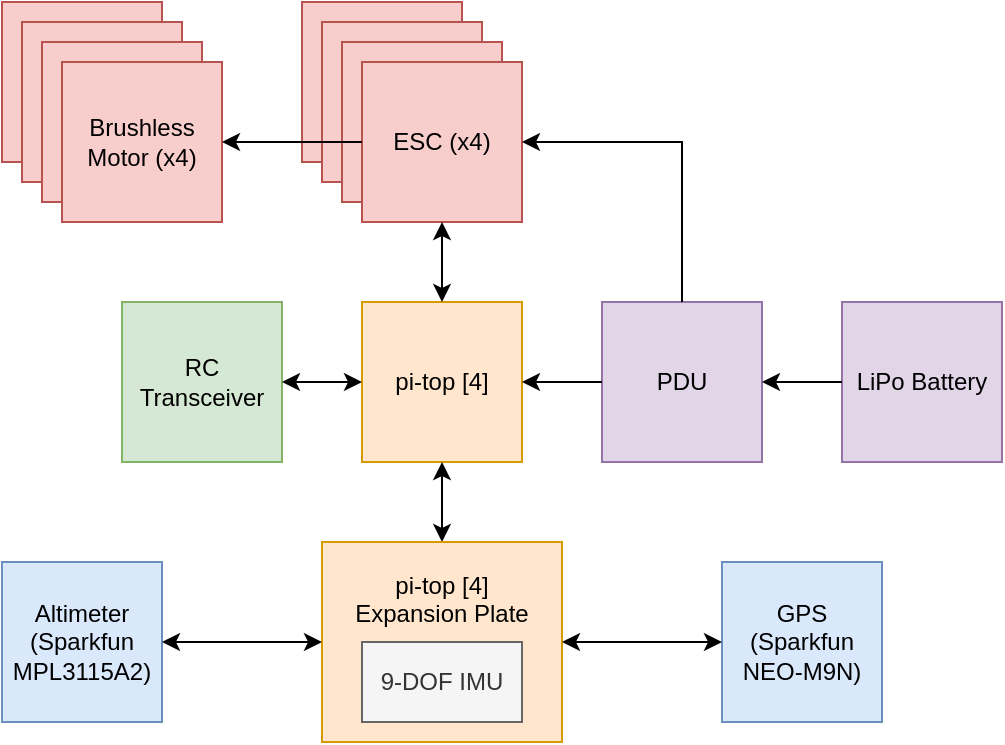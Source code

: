 <mxfile version="20.2.7" type="github">
  <diagram id="ONcVh2yizlOqIIvzixQH" name="Page-1">
    <mxGraphModel dx="1116" dy="739" grid="1" gridSize="10" guides="1" tooltips="1" connect="1" arrows="1" fold="1" page="1" pageScale="1" pageWidth="850" pageHeight="1100" math="0" shadow="0">
      <root>
        <mxCell id="0" />
        <mxCell id="1" parent="0" />
        <mxCell id="s_zpkIQjAnZvUBsgSC-1-1" value="pi-top [4]" style="whiteSpace=wrap;html=1;aspect=fixed;fillColor=#ffe6cc;strokeColor=#d79b00;" parent="1" vertex="1">
          <mxGeometry x="400" y="320" width="80" height="80" as="geometry" />
        </mxCell>
        <mxCell id="s_zpkIQjAnZvUBsgSC-1-7" value="" style="group;" parent="1" vertex="1" connectable="0">
          <mxGeometry x="370" y="170" width="110" height="110" as="geometry" />
        </mxCell>
        <mxCell id="s_zpkIQjAnZvUBsgSC-1-3" value="" style="whiteSpace=wrap;html=1;aspect=fixed;fillColor=#f8cecc;strokeColor=#b85450;" parent="s_zpkIQjAnZvUBsgSC-1-7" vertex="1">
          <mxGeometry width="80" height="80" as="geometry" />
        </mxCell>
        <mxCell id="s_zpkIQjAnZvUBsgSC-1-4" value="" style="whiteSpace=wrap;html=1;aspect=fixed;fillColor=#f8cecc;strokeColor=#b85450;" parent="s_zpkIQjAnZvUBsgSC-1-7" vertex="1">
          <mxGeometry x="10" y="10" width="80" height="80" as="geometry" />
        </mxCell>
        <mxCell id="s_zpkIQjAnZvUBsgSC-1-5" value="" style="whiteSpace=wrap;html=1;aspect=fixed;fillColor=#f8cecc;strokeColor=#b85450;" parent="s_zpkIQjAnZvUBsgSC-1-7" vertex="1">
          <mxGeometry x="20" y="20" width="80" height="80" as="geometry" />
        </mxCell>
        <mxCell id="s_zpkIQjAnZvUBsgSC-1-6" value="ESC (x4)" style="whiteSpace=wrap;html=1;aspect=fixed;fillColor=#f8cecc;strokeColor=#b85450;" parent="s_zpkIQjAnZvUBsgSC-1-7" vertex="1">
          <mxGeometry x="30" y="30" width="80" height="80" as="geometry" />
        </mxCell>
        <mxCell id="s_zpkIQjAnZvUBsgSC-1-9" value="GPS&lt;br&gt;(Sparkfun NEO-M9N)" style="whiteSpace=wrap;html=1;aspect=fixed;fillColor=#dae8fc;strokeColor=#6c8ebf;" parent="1" vertex="1">
          <mxGeometry x="580" y="450" width="80" height="80" as="geometry" />
        </mxCell>
        <mxCell id="s_zpkIQjAnZvUBsgSC-1-10" value="Altimeter&lt;br&gt;(Sparkfun MPL3115A2)" style="whiteSpace=wrap;html=1;aspect=fixed;fillColor=#dae8fc;strokeColor=#6c8ebf;" parent="1" vertex="1">
          <mxGeometry x="220" y="450" width="80" height="80" as="geometry" />
        </mxCell>
        <mxCell id="s_zpkIQjAnZvUBsgSC-1-11" value="" style="endArrow=classic;startArrow=classic;html=1;rounded=0;entryX=0.5;entryY=1;entryDx=0;entryDy=0;exitX=0.5;exitY=0;exitDx=0;exitDy=0;" parent="1" source="s_zpkIQjAnZvUBsgSC-1-1" target="s_zpkIQjAnZvUBsgSC-1-6" edge="1">
          <mxGeometry width="50" height="50" relative="1" as="geometry">
            <mxPoint x="400" y="400" as="sourcePoint" />
            <mxPoint x="450" y="350" as="targetPoint" />
          </mxGeometry>
        </mxCell>
        <mxCell id="s_zpkIQjAnZvUBsgSC-1-17" value="" style="group" parent="1" vertex="1" connectable="0">
          <mxGeometry x="220" y="170" width="110" height="110" as="geometry" />
        </mxCell>
        <mxCell id="s_zpkIQjAnZvUBsgSC-1-12" value="" style="whiteSpace=wrap;html=1;aspect=fixed;fillColor=#f8cecc;strokeColor=#b85450;" parent="s_zpkIQjAnZvUBsgSC-1-17" vertex="1">
          <mxGeometry width="80" height="80" as="geometry" />
        </mxCell>
        <mxCell id="s_zpkIQjAnZvUBsgSC-1-14" value="" style="whiteSpace=wrap;html=1;aspect=fixed;fillColor=#f8cecc;strokeColor=#b85450;" parent="s_zpkIQjAnZvUBsgSC-1-17" vertex="1">
          <mxGeometry x="10" y="10" width="80" height="80" as="geometry" />
        </mxCell>
        <mxCell id="s_zpkIQjAnZvUBsgSC-1-15" value="" style="whiteSpace=wrap;html=1;aspect=fixed;fillColor=#f8cecc;strokeColor=#b85450;" parent="s_zpkIQjAnZvUBsgSC-1-17" vertex="1">
          <mxGeometry x="20" y="20" width="80" height="80" as="geometry" />
        </mxCell>
        <mxCell id="s_zpkIQjAnZvUBsgSC-1-16" value="Brushless Motor (x4)" style="whiteSpace=wrap;html=1;aspect=fixed;fillColor=#f8cecc;strokeColor=#b85450;" parent="s_zpkIQjAnZvUBsgSC-1-17" vertex="1">
          <mxGeometry x="30" y="30" width="80" height="80" as="geometry" />
        </mxCell>
        <mxCell id="s_zpkIQjAnZvUBsgSC-1-18" value="" style="endArrow=classic;html=1;rounded=0;exitX=0;exitY=0.5;exitDx=0;exitDy=0;entryX=1;entryY=0.5;entryDx=0;entryDy=0;" parent="1" source="s_zpkIQjAnZvUBsgSC-1-6" target="s_zpkIQjAnZvUBsgSC-1-16" edge="1">
          <mxGeometry width="50" height="50" relative="1" as="geometry">
            <mxPoint x="400" y="400" as="sourcePoint" />
            <mxPoint x="340" y="270" as="targetPoint" />
          </mxGeometry>
        </mxCell>
        <mxCell id="s_zpkIQjAnZvUBsgSC-1-22" value="RC Transceiver" style="whiteSpace=wrap;html=1;aspect=fixed;fillColor=#d5e8d4;strokeColor=#82b366;" parent="1" vertex="1">
          <mxGeometry x="280" y="320" width="80" height="80" as="geometry" />
        </mxCell>
        <mxCell id="s_zpkIQjAnZvUBsgSC-1-23" value="" style="endArrow=classic;startArrow=classic;html=1;rounded=0;entryX=1;entryY=0.5;entryDx=0;entryDy=0;exitX=0;exitY=0.5;exitDx=0;exitDy=0;" parent="1" source="s_zpkIQjAnZvUBsgSC-1-1" target="s_zpkIQjAnZvUBsgSC-1-22" edge="1">
          <mxGeometry width="50" height="50" relative="1" as="geometry">
            <mxPoint x="390" y="380" as="sourcePoint" />
            <mxPoint x="330" y="380" as="targetPoint" />
          </mxGeometry>
        </mxCell>
        <mxCell id="s_zpkIQjAnZvUBsgSC-1-24" value="PDU" style="whiteSpace=wrap;html=1;aspect=fixed;fillColor=#e1d5e7;strokeColor=#9673a6;" parent="1" vertex="1">
          <mxGeometry x="520" y="320" width="80" height="80" as="geometry" />
        </mxCell>
        <mxCell id="s_zpkIQjAnZvUBsgSC-1-25" value="" style="endArrow=classic;html=1;rounded=0;exitX=0;exitY=0.5;exitDx=0;exitDy=0;entryX=1;entryY=0.5;entryDx=0;entryDy=0;" parent="1" source="s_zpkIQjAnZvUBsgSC-1-24" target="s_zpkIQjAnZvUBsgSC-1-1" edge="1">
          <mxGeometry width="50" height="50" relative="1" as="geometry">
            <mxPoint x="400" y="390" as="sourcePoint" />
            <mxPoint x="450" y="340" as="targetPoint" />
          </mxGeometry>
        </mxCell>
        <mxCell id="s_zpkIQjAnZvUBsgSC-1-26" value="" style="endArrow=classic;html=1;rounded=0;exitX=0.5;exitY=0;exitDx=0;exitDy=0;" parent="1" source="s_zpkIQjAnZvUBsgSC-1-24" edge="1">
          <mxGeometry width="50" height="50" relative="1" as="geometry">
            <mxPoint x="570" y="370" as="sourcePoint" />
            <mxPoint x="480" y="240" as="targetPoint" />
            <Array as="points">
              <mxPoint x="560" y="240" />
            </Array>
          </mxGeometry>
        </mxCell>
        <mxCell id="s_zpkIQjAnZvUBsgSC-1-27" value="LiPo Battery" style="whiteSpace=wrap;html=1;aspect=fixed;fillColor=#e1d5e7;strokeColor=#9673a6;" parent="1" vertex="1">
          <mxGeometry x="640" y="320" width="80" height="80" as="geometry" />
        </mxCell>
        <mxCell id="s_zpkIQjAnZvUBsgSC-1-28" value="" style="endArrow=classic;html=1;rounded=0;exitX=0;exitY=0.5;exitDx=0;exitDy=0;entryX=1;entryY=0.5;entryDx=0;entryDy=0;" parent="1" source="s_zpkIQjAnZvUBsgSC-1-27" target="s_zpkIQjAnZvUBsgSC-1-24" edge="1">
          <mxGeometry width="50" height="50" relative="1" as="geometry">
            <mxPoint x="570" y="370" as="sourcePoint" />
            <mxPoint x="640" y="360" as="targetPoint" />
          </mxGeometry>
        </mxCell>
        <mxCell id="1pxoD0AQUcNo8EpqMLaA-4" value="" style="edgeStyle=orthogonalEdgeStyle;rounded=0;orthogonalLoop=1;jettySize=auto;html=1;startArrow=classic;startFill=1;" edge="1" parent="1" source="1pxoD0AQUcNo8EpqMLaA-2" target="s_zpkIQjAnZvUBsgSC-1-1">
          <mxGeometry relative="1" as="geometry" />
        </mxCell>
        <mxCell id="1pxoD0AQUcNo8EpqMLaA-2" value="pi-top [4]&lt;br&gt;Expansion Plate&lt;br&gt;&lt;br&gt;&lt;br&gt;&lt;br&gt;" style="rounded=0;whiteSpace=wrap;html=1;fillColor=#ffe6cc;strokeColor=#d79b00;" vertex="1" parent="1">
          <mxGeometry x="380" y="440" width="120" height="100" as="geometry" />
        </mxCell>
        <mxCell id="1pxoD0AQUcNo8EpqMLaA-5" value="9-DOF IMU" style="rounded=0;whiteSpace=wrap;html=1;fillColor=#f5f5f5;fontColor=#333333;strokeColor=#666666;" vertex="1" parent="1">
          <mxGeometry x="400" y="490" width="80" height="40" as="geometry" />
        </mxCell>
        <mxCell id="1pxoD0AQUcNo8EpqMLaA-6" value="" style="endArrow=classic;startArrow=classic;html=1;rounded=0;exitX=1;exitY=0.5;exitDx=0;exitDy=0;entryX=0;entryY=0.5;entryDx=0;entryDy=0;" edge="1" parent="1" source="s_zpkIQjAnZvUBsgSC-1-10" target="1pxoD0AQUcNo8EpqMLaA-2">
          <mxGeometry width="50" height="50" relative="1" as="geometry">
            <mxPoint x="400" y="570" as="sourcePoint" />
            <mxPoint x="450" y="520" as="targetPoint" />
          </mxGeometry>
        </mxCell>
        <mxCell id="1pxoD0AQUcNo8EpqMLaA-7" value="" style="endArrow=classic;startArrow=classic;html=1;rounded=0;exitX=1;exitY=0.5;exitDx=0;exitDy=0;entryX=0;entryY=0.5;entryDx=0;entryDy=0;" edge="1" parent="1" source="1pxoD0AQUcNo8EpqMLaA-2" target="s_zpkIQjAnZvUBsgSC-1-9">
          <mxGeometry width="50" height="50" relative="1" as="geometry">
            <mxPoint x="310" y="500" as="sourcePoint" />
            <mxPoint x="390" y="500" as="targetPoint" />
          </mxGeometry>
        </mxCell>
      </root>
    </mxGraphModel>
  </diagram>
</mxfile>
